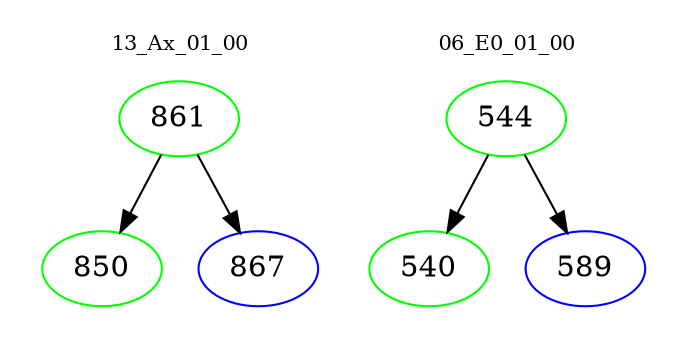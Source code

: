 digraph{
subgraph cluster_0 {
color = white
label = "13_Ax_01_00";
fontsize=10;
T0_861 [label="861", color="green"]
T0_861 -> T0_850 [color="black"]
T0_850 [label="850", color="green"]
T0_861 -> T0_867 [color="black"]
T0_867 [label="867", color="blue"]
}
subgraph cluster_1 {
color = white
label = "06_E0_01_00";
fontsize=10;
T1_544 [label="544", color="green"]
T1_544 -> T1_540 [color="black"]
T1_540 [label="540", color="green"]
T1_544 -> T1_589 [color="black"]
T1_589 [label="589", color="blue"]
}
}
